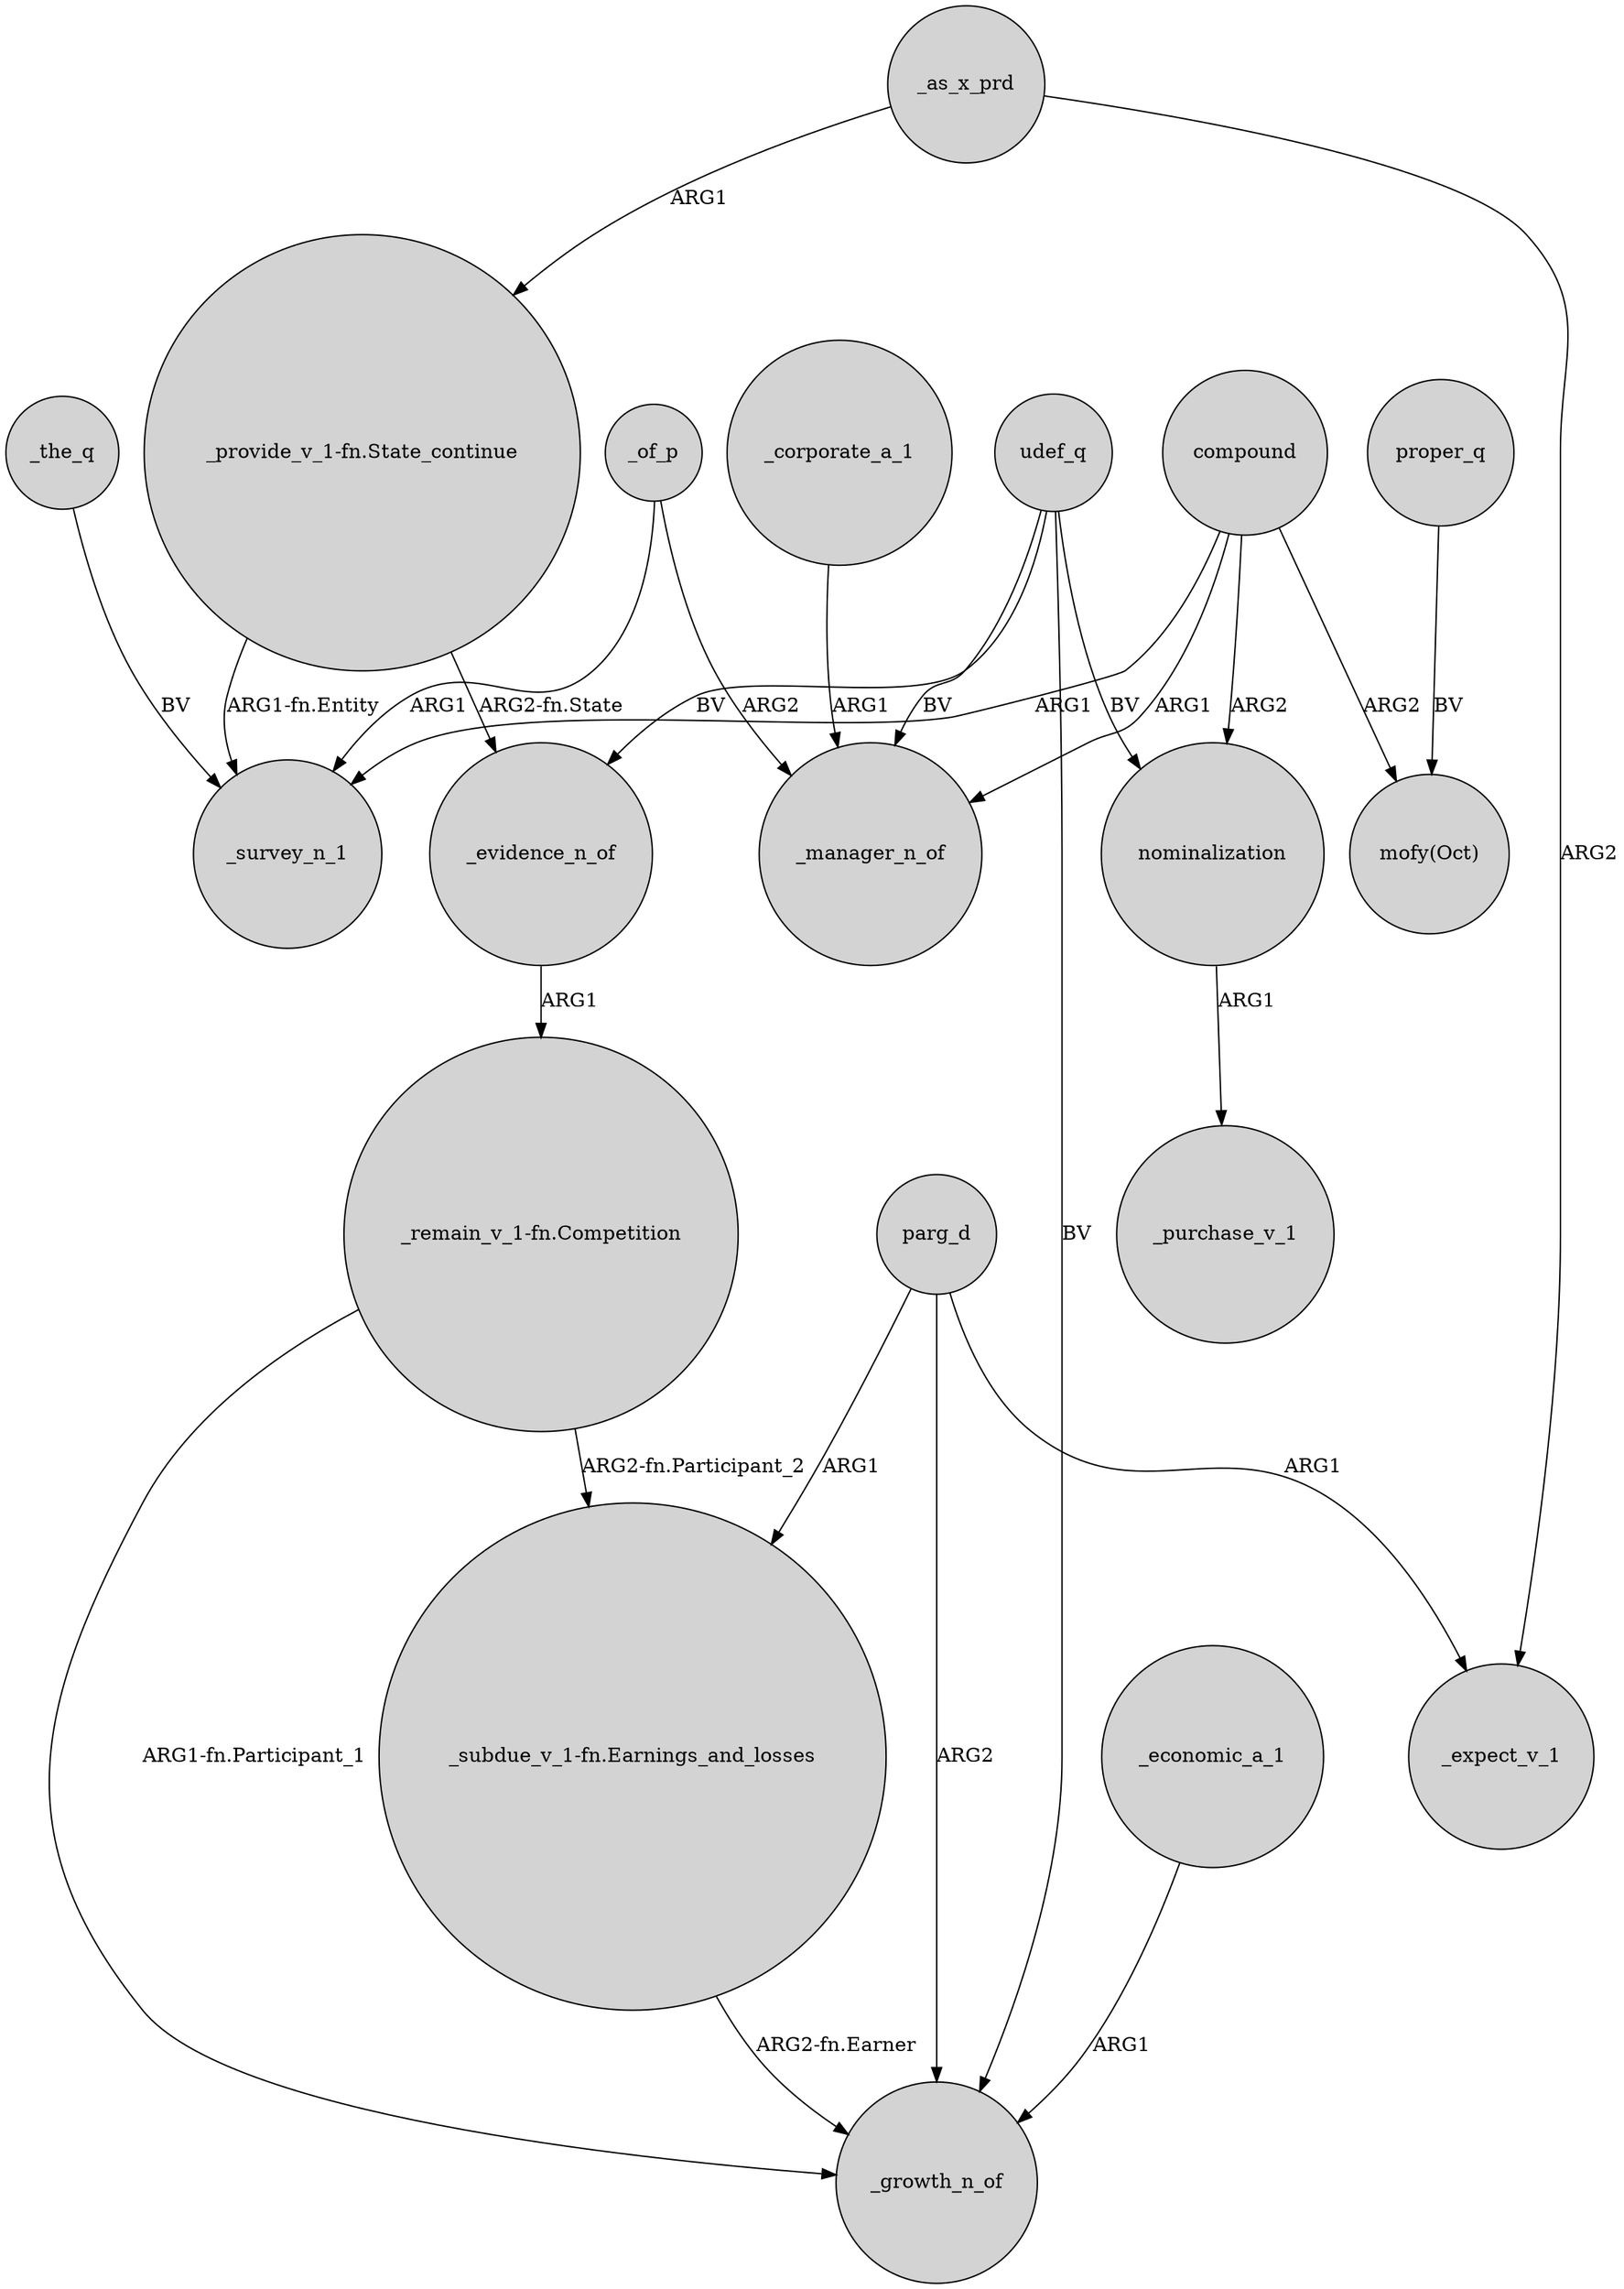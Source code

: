 digraph {
	node [shape=circle style=filled]
	"_provide_v_1-fn.State_continue" -> _survey_n_1 [label="ARG1-fn.Entity"]
	parg_d -> _growth_n_of [label=ARG2]
	compound -> _survey_n_1 [label=ARG1]
	_of_p -> _survey_n_1 [label=ARG1]
	udef_q -> _manager_n_of [label=BV]
	_of_p -> _manager_n_of [label=ARG2]
	udef_q -> nominalization [label=BV]
	_the_q -> _survey_n_1 [label=BV]
	parg_d -> "_subdue_v_1-fn.Earnings_and_losses" [label=ARG1]
	_evidence_n_of -> "_remain_v_1-fn.Competition" [label=ARG1]
	nominalization -> _purchase_v_1 [label=ARG1]
	_as_x_prd -> "_provide_v_1-fn.State_continue" [label=ARG1]
	compound -> nominalization [label=ARG2]
	_corporate_a_1 -> _manager_n_of [label=ARG1]
	udef_q -> _evidence_n_of [label=BV]
	parg_d -> _expect_v_1 [label=ARG1]
	"_provide_v_1-fn.State_continue" -> _evidence_n_of [label="ARG2-fn.State"]
	_as_x_prd -> _expect_v_1 [label=ARG2]
	udef_q -> _growth_n_of [label=BV]
	proper_q -> "mofy(Oct)" [label=BV]
	_economic_a_1 -> _growth_n_of [label=ARG1]
	"_remain_v_1-fn.Competition" -> _growth_n_of [label="ARG1-fn.Participant_1"]
	"_subdue_v_1-fn.Earnings_and_losses" -> _growth_n_of [label="ARG2-fn.Earner"]
	compound -> _manager_n_of [label=ARG1]
	compound -> "mofy(Oct)" [label=ARG2]
	"_remain_v_1-fn.Competition" -> "_subdue_v_1-fn.Earnings_and_losses" [label="ARG2-fn.Participant_2"]
}
